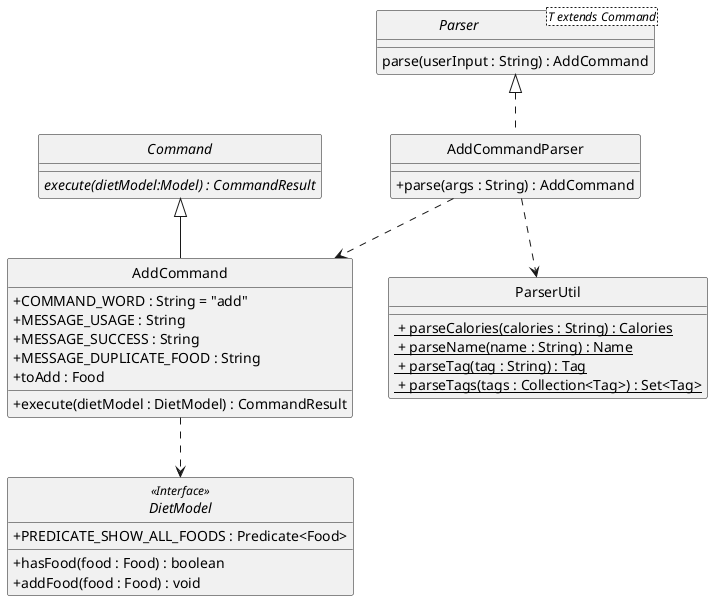 @startuml
/' @author @akhilvuputuri'/
/' Got inspiration and adapted
from https://github.com/AY1920S2-CS2103T-W12-1/main/blob/master/docs/images/DeliveredClassDiagram.png '/

skinparam backgroundColor #ffffff
skinparam classAttributeIconSize 0
hide circle


class AddCommandParser implements Parser {
    /' Methods '/
    + parse(args : String) : AddCommand
}

interface Parser<T extends Command> {
    parse(userInput : String) : AddCommand
}

abstract class Command {
    {abstract} execute(dietModel:Model) : CommandResult
}

class AddCommand extends Command {
    /' Fields '/
    + COMMAND_WORD : String = "add"
    + MESSAGE_USAGE : String
    + MESSAGE_SUCCESS : String
    + MESSAGE_DUPLICATE_FOOD : String
    + toAdd : Food

    /' Methods '/
    + execute(dietModel : DietModel) : CommandResult

}

interface DietModel <<Interface>> {
    + PREDICATE_SHOW_ALL_FOODS : Predicate<Food>

    + hasFood(food : Food) : boolean
    + addFood(food : Food) : void
}

class ParserUtil {
    <u> + parseCalories(calories : String) : Calories
    <u> + parseName(name : String) : Name
    <u> + parseTag(tag : String) : Tag
    <u> + parseTags(tags : Collection<Tag>) : Set<Tag>
}



AddCommandParser ..> AddCommand
AddCommandParser ..> ParserUtil
AddCommand ..> DietModel


@enduml

